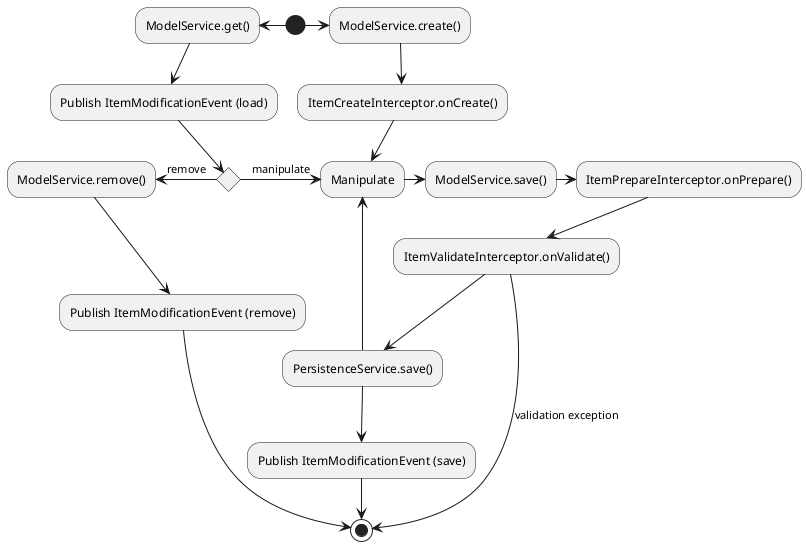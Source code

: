 @startuml Item lifecycle

' GET - SAVE
(*) -right> "ModelService.create()"
"ModelService.create()"                      -down> "ItemCreateInterceptor.onCreate()"
"ItemCreateInterceptor.onCreate()"           -down>     Manipulate
Manipulate                                   -right> "ModelService.save()"
"ModelService.save()"                        -right> "ItemPrepareInterceptor.onPrepare()"
"ItemPrepareInterceptor.onPrepare()"         -down> "ItemValidateInterceptor.onValidate()"
"ItemValidateInterceptor.onValidate()"       -down> "PersistenceService.save()"
"ItemValidateInterceptor.onValidate()"       ->[validation exception] (*)
"PersistenceService.save()"                  -down> "Publish ItemModificationEvent (save)"
"Publish ItemModificationEvent (save)"       -down> (*)
"PersistenceService.save()"                  -> Manipulate


' GET
(*)                                          -left> "ModelService.get()"
"ModelService.get()"                         -down> "Publish ItemModificationEvent (load)"

if "" then
    ' GET - REMOVE
    -left->[remove] "ModelService.remove()"
    "ModelService.remove()"                  -down> "Publish ItemModificationEvent (remove)"
    "Publish ItemModificationEvent (remove)" ->     (*)
else 
    ' GET - SAVE
    ->[manipulate]    Manipulate
endif

@enduml
